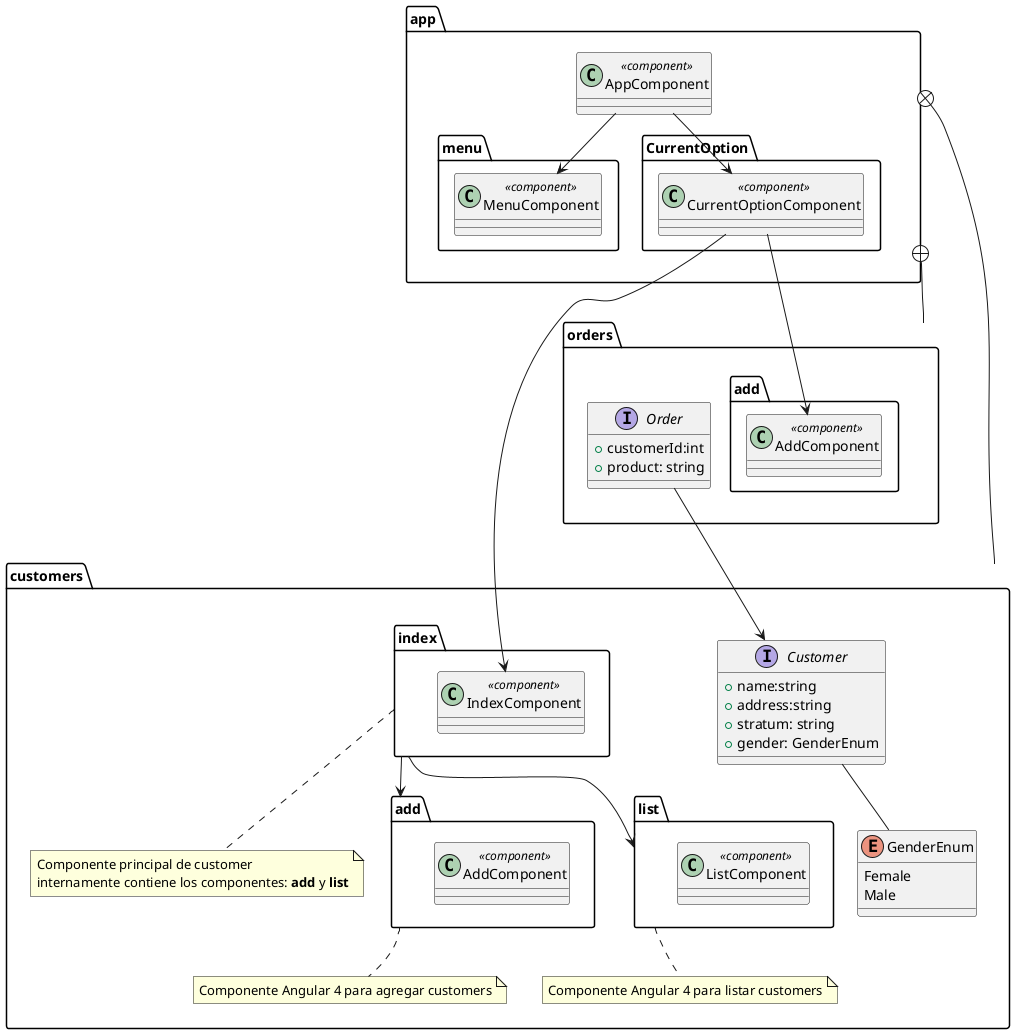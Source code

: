 @startuml

package app {

  package menu {
    class MenuComponent <<component>> {

    }
  }

  class AppComponent <<component>> {

  }


  package CurrentOption {
    class CurrentOptionComponent <<component>> {

    }
  }

  AppComponent --> MenuComponent
  AppComponent --> CurrentOptionComponent
}

package customers {

  enum GenderEnum {
    Female
    Male
  }

  interface Customer {
    +name:string
    +address:string
    +stratum: string
    +gender: GenderEnum
  }

  namespace customers.add{
    class AddComponent <<component>> {

    }
  }
  note bottom of customers.add
    Componente Angular 4 para agregar customers
  end note

   namespace customers.list{
    class ListComponent <<component>> {

    }
  }
  note bottom of customers.list
    Componente Angular 4 para listar customers
  end note

  Customer -- GenderEnum

  namespace customers.index{
    class IndexComponent <<component>> {

    }
  }
  note bottom of customers.index
    Componente principal de customer
    internamente contiene los componentes: <b>add</b> y <b>list</b>
  end note

  customers.index --> customers.add
  customers.index --> customers.list
}

package orders {

  interface Order{
    +customerId:int
    +product: string
  }

  namespace orders.add  {
    class AddComponent <<component>>{

    }
  }
}

Order --> Customer

app +-- customers
app +-- orders

CurrentOptionComponent --> orders.add.AddComponent
CurrentOptionComponent --> customers.index.IndexComponent

@enduml